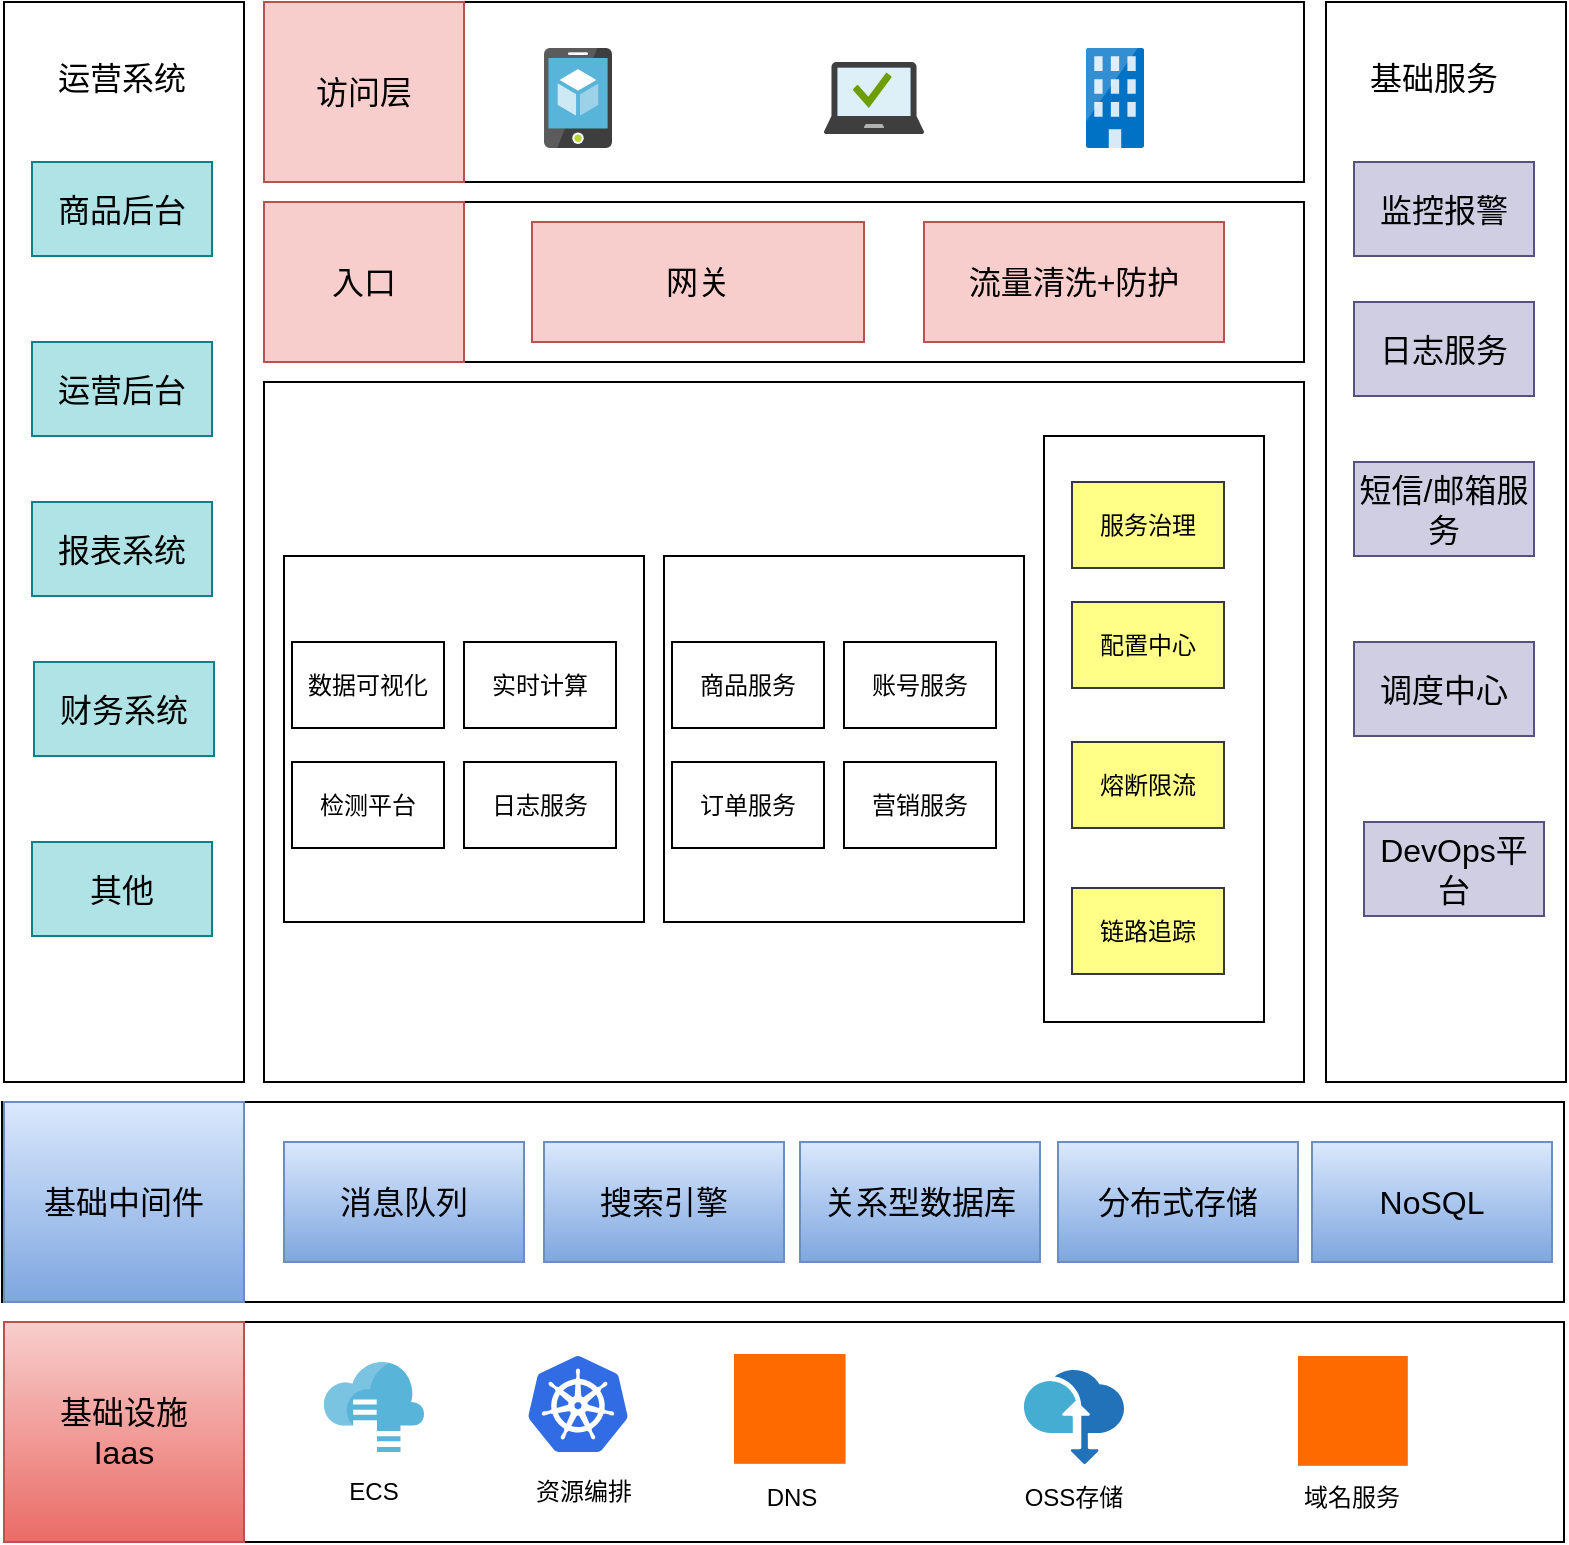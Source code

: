 <mxfile version="25.0.1">
  <diagram name="第 1 页" id="wbUH4Hgs5A49rnwjjakh">
    <mxGraphModel dx="1434" dy="746" grid="1" gridSize="10" guides="1" tooltips="1" connect="1" arrows="1" fold="1" page="1" pageScale="1" pageWidth="827" pageHeight="1169" math="0" shadow="0">
      <root>
        <mxCell id="0" />
        <mxCell id="1" parent="0" />
        <mxCell id="HZUJhVy6q2yc5Ut3GDNH-1" value="" style="rounded=0;whiteSpace=wrap;html=1;align=left;" vertex="1" parent="1">
          <mxGeometry x="90" y="120" width="120" height="540" as="geometry" />
        </mxCell>
        <mxCell id="HZUJhVy6q2yc5Ut3GDNH-2" value="" style="rounded=0;whiteSpace=wrap;html=1;" vertex="1" parent="1">
          <mxGeometry x="220" y="120" width="520" height="90" as="geometry" />
        </mxCell>
        <mxCell id="HZUJhVy6q2yc5Ut3GDNH-4" value="访问层" style="rounded=0;whiteSpace=wrap;html=1;fillColor=#f8cecc;strokeColor=#b85450;fontSize=16;" vertex="1" parent="1">
          <mxGeometry x="220" y="120" width="100" height="90" as="geometry" />
        </mxCell>
        <mxCell id="HZUJhVy6q2yc5Ut3GDNH-5" value="" style="image;sketch=0;aspect=fixed;html=1;points=[];align=center;fontSize=12;image=img/lib/mscae/App_Service_Mobile_App.svg;" vertex="1" parent="1">
          <mxGeometry x="360" y="143" width="34" height="50" as="geometry" />
        </mxCell>
        <mxCell id="HZUJhVy6q2yc5Ut3GDNH-6" value="" style="image;sketch=0;aspect=fixed;html=1;points=[];align=center;fontSize=12;image=img/lib/mscae/Managed_Desktop.svg;" vertex="1" parent="1">
          <mxGeometry x="500" y="150" width="50" height="36" as="geometry" />
        </mxCell>
        <mxCell id="HZUJhVy6q2yc5Ut3GDNH-7" value="" style="image;sketch=0;aspect=fixed;html=1;points=[];align=center;fontSize=12;image=img/lib/mscae/Exchange_On_premises_Access.svg;" vertex="1" parent="1">
          <mxGeometry x="631" y="143" width="29.0" height="50" as="geometry" />
        </mxCell>
        <mxCell id="HZUJhVy6q2yc5Ut3GDNH-8" value="" style="rounded=0;whiteSpace=wrap;html=1;" vertex="1" parent="1">
          <mxGeometry x="220" y="220" width="520" height="80" as="geometry" />
        </mxCell>
        <mxCell id="HZUJhVy6q2yc5Ut3GDNH-9" value="入口" style="rounded=0;whiteSpace=wrap;html=1;fontSize=16;fillColor=#f8cecc;strokeColor=#b85450;" vertex="1" parent="1">
          <mxGeometry x="220" y="220" width="100" height="80" as="geometry" />
        </mxCell>
        <mxCell id="HZUJhVy6q2yc5Ut3GDNH-10" value="网关" style="rounded=0;whiteSpace=wrap;html=1;fontSize=16;fillColor=#f8cecc;strokeColor=#b85450;" vertex="1" parent="1">
          <mxGeometry x="354" y="230" width="166" height="60" as="geometry" />
        </mxCell>
        <mxCell id="HZUJhVy6q2yc5Ut3GDNH-11" value="流量清洗+防护" style="rounded=0;whiteSpace=wrap;html=1;fontSize=16;fillColor=#f8cecc;strokeColor=#b85450;" vertex="1" parent="1">
          <mxGeometry x="550" y="230" width="150" height="60" as="geometry" />
        </mxCell>
        <mxCell id="HZUJhVy6q2yc5Ut3GDNH-12" value="运营系统" style="text;html=1;align=center;verticalAlign=middle;whiteSpace=wrap;rounded=0;fontSize=16;" vertex="1" parent="1">
          <mxGeometry x="114" y="143" width="70" height="30" as="geometry" />
        </mxCell>
        <mxCell id="HZUJhVy6q2yc5Ut3GDNH-13" value="商品后台" style="rounded=0;whiteSpace=wrap;html=1;fontSize=16;fillColor=#b0e3e6;strokeColor=#0e8088;" vertex="1" parent="1">
          <mxGeometry x="104" y="200" width="90" height="47" as="geometry" />
        </mxCell>
        <mxCell id="HZUJhVy6q2yc5Ut3GDNH-14" value="运营后台" style="rounded=0;whiteSpace=wrap;html=1;fontSize=16;fillColor=#b0e3e6;strokeColor=#0e8088;" vertex="1" parent="1">
          <mxGeometry x="104" y="290" width="90" height="47" as="geometry" />
        </mxCell>
        <mxCell id="HZUJhVy6q2yc5Ut3GDNH-15" value="报表系统" style="rounded=0;whiteSpace=wrap;html=1;fontSize=16;fillColor=#b0e3e6;strokeColor=#0e8088;" vertex="1" parent="1">
          <mxGeometry x="104" y="370" width="90" height="47" as="geometry" />
        </mxCell>
        <mxCell id="HZUJhVy6q2yc5Ut3GDNH-16" value="财务系统" style="rounded=0;whiteSpace=wrap;html=1;fontSize=16;fillColor=#b0e3e6;strokeColor=#0e8088;" vertex="1" parent="1">
          <mxGeometry x="105" y="450" width="90" height="47" as="geometry" />
        </mxCell>
        <mxCell id="HZUJhVy6q2yc5Ut3GDNH-17" value="其他" style="rounded=0;whiteSpace=wrap;html=1;fontSize=16;fillColor=#b0e3e6;strokeColor=#0e8088;" vertex="1" parent="1">
          <mxGeometry x="104" y="540" width="90" height="47" as="geometry" />
        </mxCell>
        <mxCell id="HZUJhVy6q2yc5Ut3GDNH-24" value="" style="rounded=0;whiteSpace=wrap;html=1;" vertex="1" parent="1">
          <mxGeometry x="220" y="310" width="520" height="350" as="geometry" />
        </mxCell>
        <mxCell id="HZUJhVy6q2yc5Ut3GDNH-25" value="" style="rounded=0;whiteSpace=wrap;html=1;" vertex="1" parent="1">
          <mxGeometry x="230" y="397" width="180" height="183" as="geometry" />
        </mxCell>
        <mxCell id="HZUJhVy6q2yc5Ut3GDNH-26" value="" style="rounded=0;whiteSpace=wrap;html=1;" vertex="1" parent="1">
          <mxGeometry x="420" y="397" width="180" height="183" as="geometry" />
        </mxCell>
        <mxCell id="HZUJhVy6q2yc5Ut3GDNH-27" value="" style="rounded=0;whiteSpace=wrap;html=1;" vertex="1" parent="1">
          <mxGeometry x="610" y="337" width="110" height="293" as="geometry" />
        </mxCell>
        <mxCell id="HZUJhVy6q2yc5Ut3GDNH-28" value="数据可视化" style="rounded=0;whiteSpace=wrap;html=1;" vertex="1" parent="1">
          <mxGeometry x="234" y="440" width="76" height="43" as="geometry" />
        </mxCell>
        <mxCell id="HZUJhVy6q2yc5Ut3GDNH-29" value="检测平台" style="rounded=0;whiteSpace=wrap;html=1;" vertex="1" parent="1">
          <mxGeometry x="234" y="500" width="76" height="43" as="geometry" />
        </mxCell>
        <mxCell id="HZUJhVy6q2yc5Ut3GDNH-30" value="实时计算" style="rounded=0;whiteSpace=wrap;html=1;" vertex="1" parent="1">
          <mxGeometry x="320" y="440" width="76" height="43" as="geometry" />
        </mxCell>
        <mxCell id="HZUJhVy6q2yc5Ut3GDNH-31" value="" style="group" vertex="1" connectable="0" parent="1">
          <mxGeometry x="750" y="120" width="120" height="540" as="geometry" />
        </mxCell>
        <mxCell id="HZUJhVy6q2yc5Ut3GDNH-3" value="" style="rounded=0;whiteSpace=wrap;html=1;" vertex="1" parent="HZUJhVy6q2yc5Ut3GDNH-31">
          <mxGeometry x="1" width="120" height="540" as="geometry" />
        </mxCell>
        <mxCell id="HZUJhVy6q2yc5Ut3GDNH-18" value="基础服务" style="text;html=1;align=center;verticalAlign=middle;whiteSpace=wrap;rounded=0;fontSize=16;" vertex="1" parent="HZUJhVy6q2yc5Ut3GDNH-31">
          <mxGeometry x="20" y="23" width="70" height="30" as="geometry" />
        </mxCell>
        <mxCell id="HZUJhVy6q2yc5Ut3GDNH-19" value="监控报警" style="rounded=0;whiteSpace=wrap;html=1;fontSize=16;fillColor=#d0cee2;strokeColor=#56517e;" vertex="1" parent="HZUJhVy6q2yc5Ut3GDNH-31">
          <mxGeometry x="15" y="80" width="90" height="47" as="geometry" />
        </mxCell>
        <mxCell id="HZUJhVy6q2yc5Ut3GDNH-20" value="日志服务" style="rounded=0;whiteSpace=wrap;html=1;fontSize=16;fillColor=#d0cee2;strokeColor=#56517e;" vertex="1" parent="HZUJhVy6q2yc5Ut3GDNH-31">
          <mxGeometry x="15" y="150" width="90" height="47" as="geometry" />
        </mxCell>
        <mxCell id="HZUJhVy6q2yc5Ut3GDNH-21" value="短信/邮箱服务" style="rounded=0;whiteSpace=wrap;html=1;fontSize=16;fillColor=#d0cee2;strokeColor=#56517e;" vertex="1" parent="HZUJhVy6q2yc5Ut3GDNH-31">
          <mxGeometry x="15" y="230" width="90" height="47" as="geometry" />
        </mxCell>
        <mxCell id="HZUJhVy6q2yc5Ut3GDNH-22" value="调度中心" style="rounded=0;whiteSpace=wrap;html=1;fontSize=16;fillColor=#d0cee2;strokeColor=#56517e;" vertex="1" parent="HZUJhVy6q2yc5Ut3GDNH-31">
          <mxGeometry x="15" y="320" width="90" height="47" as="geometry" />
        </mxCell>
        <mxCell id="HZUJhVy6q2yc5Ut3GDNH-23" value="DevOps平台" style="rounded=0;whiteSpace=wrap;html=1;fontSize=16;fillColor=#d0cee2;strokeColor=#56517e;" vertex="1" parent="HZUJhVy6q2yc5Ut3GDNH-31">
          <mxGeometry x="20" y="410" width="90" height="47" as="geometry" />
        </mxCell>
        <mxCell id="HZUJhVy6q2yc5Ut3GDNH-33" value="日志服务" style="rounded=0;whiteSpace=wrap;html=1;" vertex="1" parent="1">
          <mxGeometry x="320" y="500" width="76" height="43" as="geometry" />
        </mxCell>
        <mxCell id="HZUJhVy6q2yc5Ut3GDNH-34" value="商品服务" style="rounded=0;whiteSpace=wrap;html=1;" vertex="1" parent="1">
          <mxGeometry x="424" y="440" width="76" height="43" as="geometry" />
        </mxCell>
        <mxCell id="HZUJhVy6q2yc5Ut3GDNH-35" value="账号服务" style="rounded=0;whiteSpace=wrap;html=1;" vertex="1" parent="1">
          <mxGeometry x="510" y="440" width="76" height="43" as="geometry" />
        </mxCell>
        <mxCell id="HZUJhVy6q2yc5Ut3GDNH-36" value="订单服务" style="rounded=0;whiteSpace=wrap;html=1;" vertex="1" parent="1">
          <mxGeometry x="424" y="500" width="76" height="43" as="geometry" />
        </mxCell>
        <mxCell id="HZUJhVy6q2yc5Ut3GDNH-37" value="营销服务" style="rounded=0;whiteSpace=wrap;html=1;" vertex="1" parent="1">
          <mxGeometry x="510" y="500" width="76" height="43" as="geometry" />
        </mxCell>
        <mxCell id="HZUJhVy6q2yc5Ut3GDNH-38" value="服务治理" style="rounded=0;whiteSpace=wrap;html=1;fillColor=#ffff88;strokeColor=#36393d;" vertex="1" parent="1">
          <mxGeometry x="624" y="360" width="76" height="43" as="geometry" />
        </mxCell>
        <mxCell id="HZUJhVy6q2yc5Ut3GDNH-39" value="配置中心" style="rounded=0;whiteSpace=wrap;html=1;fillColor=#ffff88;strokeColor=#36393d;" vertex="1" parent="1">
          <mxGeometry x="624" y="420" width="76" height="43" as="geometry" />
        </mxCell>
        <mxCell id="HZUJhVy6q2yc5Ut3GDNH-40" value="熔断限流" style="rounded=0;whiteSpace=wrap;html=1;fillColor=#ffff88;strokeColor=#36393d;" vertex="1" parent="1">
          <mxGeometry x="624" y="490" width="76" height="43" as="geometry" />
        </mxCell>
        <mxCell id="HZUJhVy6q2yc5Ut3GDNH-41" value="链路追踪" style="rounded=0;whiteSpace=wrap;html=1;fillColor=#ffff88;strokeColor=#36393d;" vertex="1" parent="1">
          <mxGeometry x="624" y="563" width="76" height="43" as="geometry" />
        </mxCell>
        <mxCell id="HZUJhVy6q2yc5Ut3GDNH-42" value="" style="rounded=0;whiteSpace=wrap;html=1;" vertex="1" parent="1">
          <mxGeometry x="89" y="670" width="781" height="100" as="geometry" />
        </mxCell>
        <mxCell id="HZUJhVy6q2yc5Ut3GDNH-43" value="基础中间件" style="rounded=0;whiteSpace=wrap;html=1;fillColor=#dae8fc;strokeColor=#6c8ebf;gradientColor=#7ea6e0;fontSize=16;" vertex="1" parent="1">
          <mxGeometry x="90" y="670" width="120" height="100" as="geometry" />
        </mxCell>
        <mxCell id="HZUJhVy6q2yc5Ut3GDNH-44" value="消息队列" style="rounded=0;whiteSpace=wrap;html=1;fillColor=#dae8fc;gradientColor=#7ea6e0;strokeColor=#6c8ebf;fontSize=16;" vertex="1" parent="1">
          <mxGeometry x="230" y="690" width="120" height="60" as="geometry" />
        </mxCell>
        <mxCell id="HZUJhVy6q2yc5Ut3GDNH-45" value="搜索引擎" style="rounded=0;whiteSpace=wrap;html=1;fillColor=#dae8fc;gradientColor=#7ea6e0;strokeColor=#6c8ebf;fontSize=16;" vertex="1" parent="1">
          <mxGeometry x="360" y="690" width="120" height="60" as="geometry" />
        </mxCell>
        <mxCell id="HZUJhVy6q2yc5Ut3GDNH-46" value="关系型数据库" style="rounded=0;whiteSpace=wrap;html=1;fillColor=#dae8fc;gradientColor=#7ea6e0;strokeColor=#6c8ebf;fontSize=16;" vertex="1" parent="1">
          <mxGeometry x="488" y="690" width="120" height="60" as="geometry" />
        </mxCell>
        <mxCell id="HZUJhVy6q2yc5Ut3GDNH-47" value="分布式存储" style="rounded=0;whiteSpace=wrap;html=1;fillColor=#dae8fc;gradientColor=#7ea6e0;strokeColor=#6c8ebf;fontSize=16;" vertex="1" parent="1">
          <mxGeometry x="617" y="690" width="120" height="60" as="geometry" />
        </mxCell>
        <mxCell id="HZUJhVy6q2yc5Ut3GDNH-48" value="NoSQL" style="rounded=0;whiteSpace=wrap;html=1;fillColor=#dae8fc;gradientColor=#7ea6e0;strokeColor=#6c8ebf;fontSize=16;" vertex="1" parent="1">
          <mxGeometry x="744" y="690" width="120" height="60" as="geometry" />
        </mxCell>
        <mxCell id="HZUJhVy6q2yc5Ut3GDNH-49" value="" style="rounded=0;whiteSpace=wrap;html=1;" vertex="1" parent="1">
          <mxGeometry x="90" y="780" width="780" height="110" as="geometry" />
        </mxCell>
        <mxCell id="HZUJhVy6q2yc5Ut3GDNH-50" value="基础设施&lt;div&gt;Iaas&lt;/div&gt;" style="rounded=0;whiteSpace=wrap;html=1;fillColor=#f8cecc;gradientColor=#ea6b66;strokeColor=#b85450;fontSize=16;" vertex="1" parent="1">
          <mxGeometry x="90" y="780" width="120" height="110" as="geometry" />
        </mxCell>
        <mxCell id="HZUJhVy6q2yc5Ut3GDNH-51" value="" style="image;sketch=0;aspect=fixed;html=1;points=[];align=center;fontSize=12;image=img/lib/mscae/StorSimple.svg;" vertex="1" parent="1">
          <mxGeometry x="250" y="800" width="50" height="45" as="geometry" />
        </mxCell>
        <mxCell id="HZUJhVy6q2yc5Ut3GDNH-53" value="ECS" style="text;html=1;align=center;verticalAlign=middle;whiteSpace=wrap;rounded=0;" vertex="1" parent="1">
          <mxGeometry x="245" y="850" width="60" height="30" as="geometry" />
        </mxCell>
        <mxCell id="HZUJhVy6q2yc5Ut3GDNH-54" value="" style="image;sketch=0;aspect=fixed;html=1;points=[];align=center;fontSize=12;image=img/lib/mscae/Kubernetes.svg;" vertex="1" parent="1">
          <mxGeometry x="352" y="797" width="50" height="48" as="geometry" />
        </mxCell>
        <mxCell id="HZUJhVy6q2yc5Ut3GDNH-55" value="资源编排" style="text;html=1;align=center;verticalAlign=middle;whiteSpace=wrap;rounded=0;" vertex="1" parent="1">
          <mxGeometry x="350" y="850" width="60" height="30" as="geometry" />
        </mxCell>
        <mxCell id="HZUJhVy6q2yc5Ut3GDNH-56" value="" style="points=[];aspect=fixed;html=1;align=center;shadow=0;dashed=0;fillColor=#FF6A00;strokeColor=none;shape=mxgraph.alibaba_cloud.dns_domain_name_system;" vertex="1" parent="1">
          <mxGeometry x="455" y="796" width="55.8" height="54.9" as="geometry" />
        </mxCell>
        <mxCell id="HZUJhVy6q2yc5Ut3GDNH-57" value="" style="points=[];aspect=fixed;html=1;align=center;shadow=0;dashed=0;fillColor=#FF6A00;strokeColor=none;shape=mxgraph.alibaba_cloud.domain;" vertex="1" parent="1">
          <mxGeometry x="737" y="797" width="54.9" height="54.9" as="geometry" />
        </mxCell>
        <mxCell id="HZUJhVy6q2yc5Ut3GDNH-58" value="DNS" style="text;html=1;align=center;verticalAlign=middle;whiteSpace=wrap;rounded=0;" vertex="1" parent="1">
          <mxGeometry x="454" y="852.9" width="60" height="30" as="geometry" />
        </mxCell>
        <mxCell id="HZUJhVy6q2yc5Ut3GDNH-59" value="域名服务" style="text;html=1;align=center;verticalAlign=middle;whiteSpace=wrap;rounded=0;" vertex="1" parent="1">
          <mxGeometry x="734.45" y="852.9" width="60" height="30" as="geometry" />
        </mxCell>
        <mxCell id="HZUJhVy6q2yc5Ut3GDNH-60" value="" style="image;sketch=0;aspect=fixed;html=1;points=[];align=center;fontSize=12;image=img/lib/mscae/Data_Box.svg;" vertex="1" parent="1">
          <mxGeometry x="600" y="804" width="50" height="47" as="geometry" />
        </mxCell>
        <mxCell id="HZUJhVy6q2yc5Ut3GDNH-62" value="OSS存储" style="text;html=1;align=center;verticalAlign=middle;whiteSpace=wrap;rounded=0;" vertex="1" parent="1">
          <mxGeometry x="595" y="853" width="60" height="30" as="geometry" />
        </mxCell>
      </root>
    </mxGraphModel>
  </diagram>
</mxfile>
